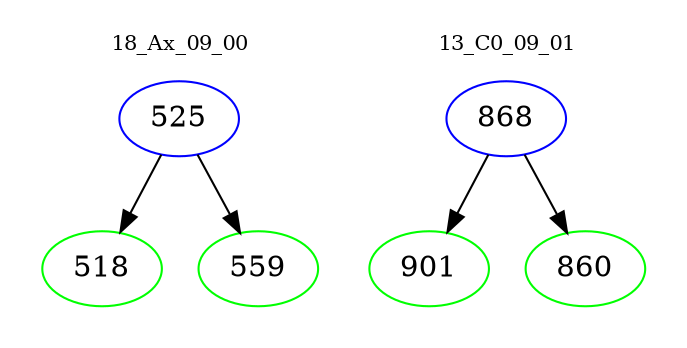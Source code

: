 digraph{
subgraph cluster_0 {
color = white
label = "18_Ax_09_00";
fontsize=10;
T0_525 [label="525", color="blue"]
T0_525 -> T0_518 [color="black"]
T0_518 [label="518", color="green"]
T0_525 -> T0_559 [color="black"]
T0_559 [label="559", color="green"]
}
subgraph cluster_1 {
color = white
label = "13_C0_09_01";
fontsize=10;
T1_868 [label="868", color="blue"]
T1_868 -> T1_901 [color="black"]
T1_901 [label="901", color="green"]
T1_868 -> T1_860 [color="black"]
T1_860 [label="860", color="green"]
}
}
